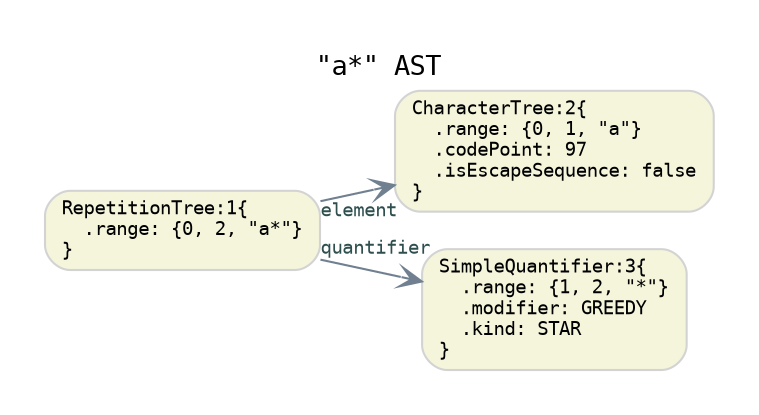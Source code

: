 digraph G {
  rankdir=LR;
  graph [fontname="Monospace", fontsize="13", pad="0.3"]
  labelloc="t";
  label="\"a*\" AST";

  // default nodes
  node [fontname="Monospace", fontsize= "9", shape="box", style="rounded,filled", color="LightGray", fillcolor="Beige", fixedsize="false", width="0.75"]
  1[ label="RepetitionTree:1\{\l  .range: \{0, 2, \"a*\"\}\l\}\l" ]
  2[ label="CharacterTree:2\{\l  .range: \{0, 1, \"a\"\}\l  .codePoint: 97\l  .isEscapeSequence: false\l\}\l" ]
  3[ label="SimpleQuantifier:3\{\l  .range: \{1, 2, \"*\"\}\l  .modifier: GREEDY\l  .kind: STAR\l\}\l" ]

  // default edges
  edge [fontname="Monospace", fontsize="9", style="solid", color="SlateGray", fontcolor="DarkSlateGray", arrowhead="vee", arrowtail="none", dir="both"]
  1 -> 2 [ label="",  taillabel="element" ]
  1 -> 3 [ label="",  taillabel="quantifier" ]
}
